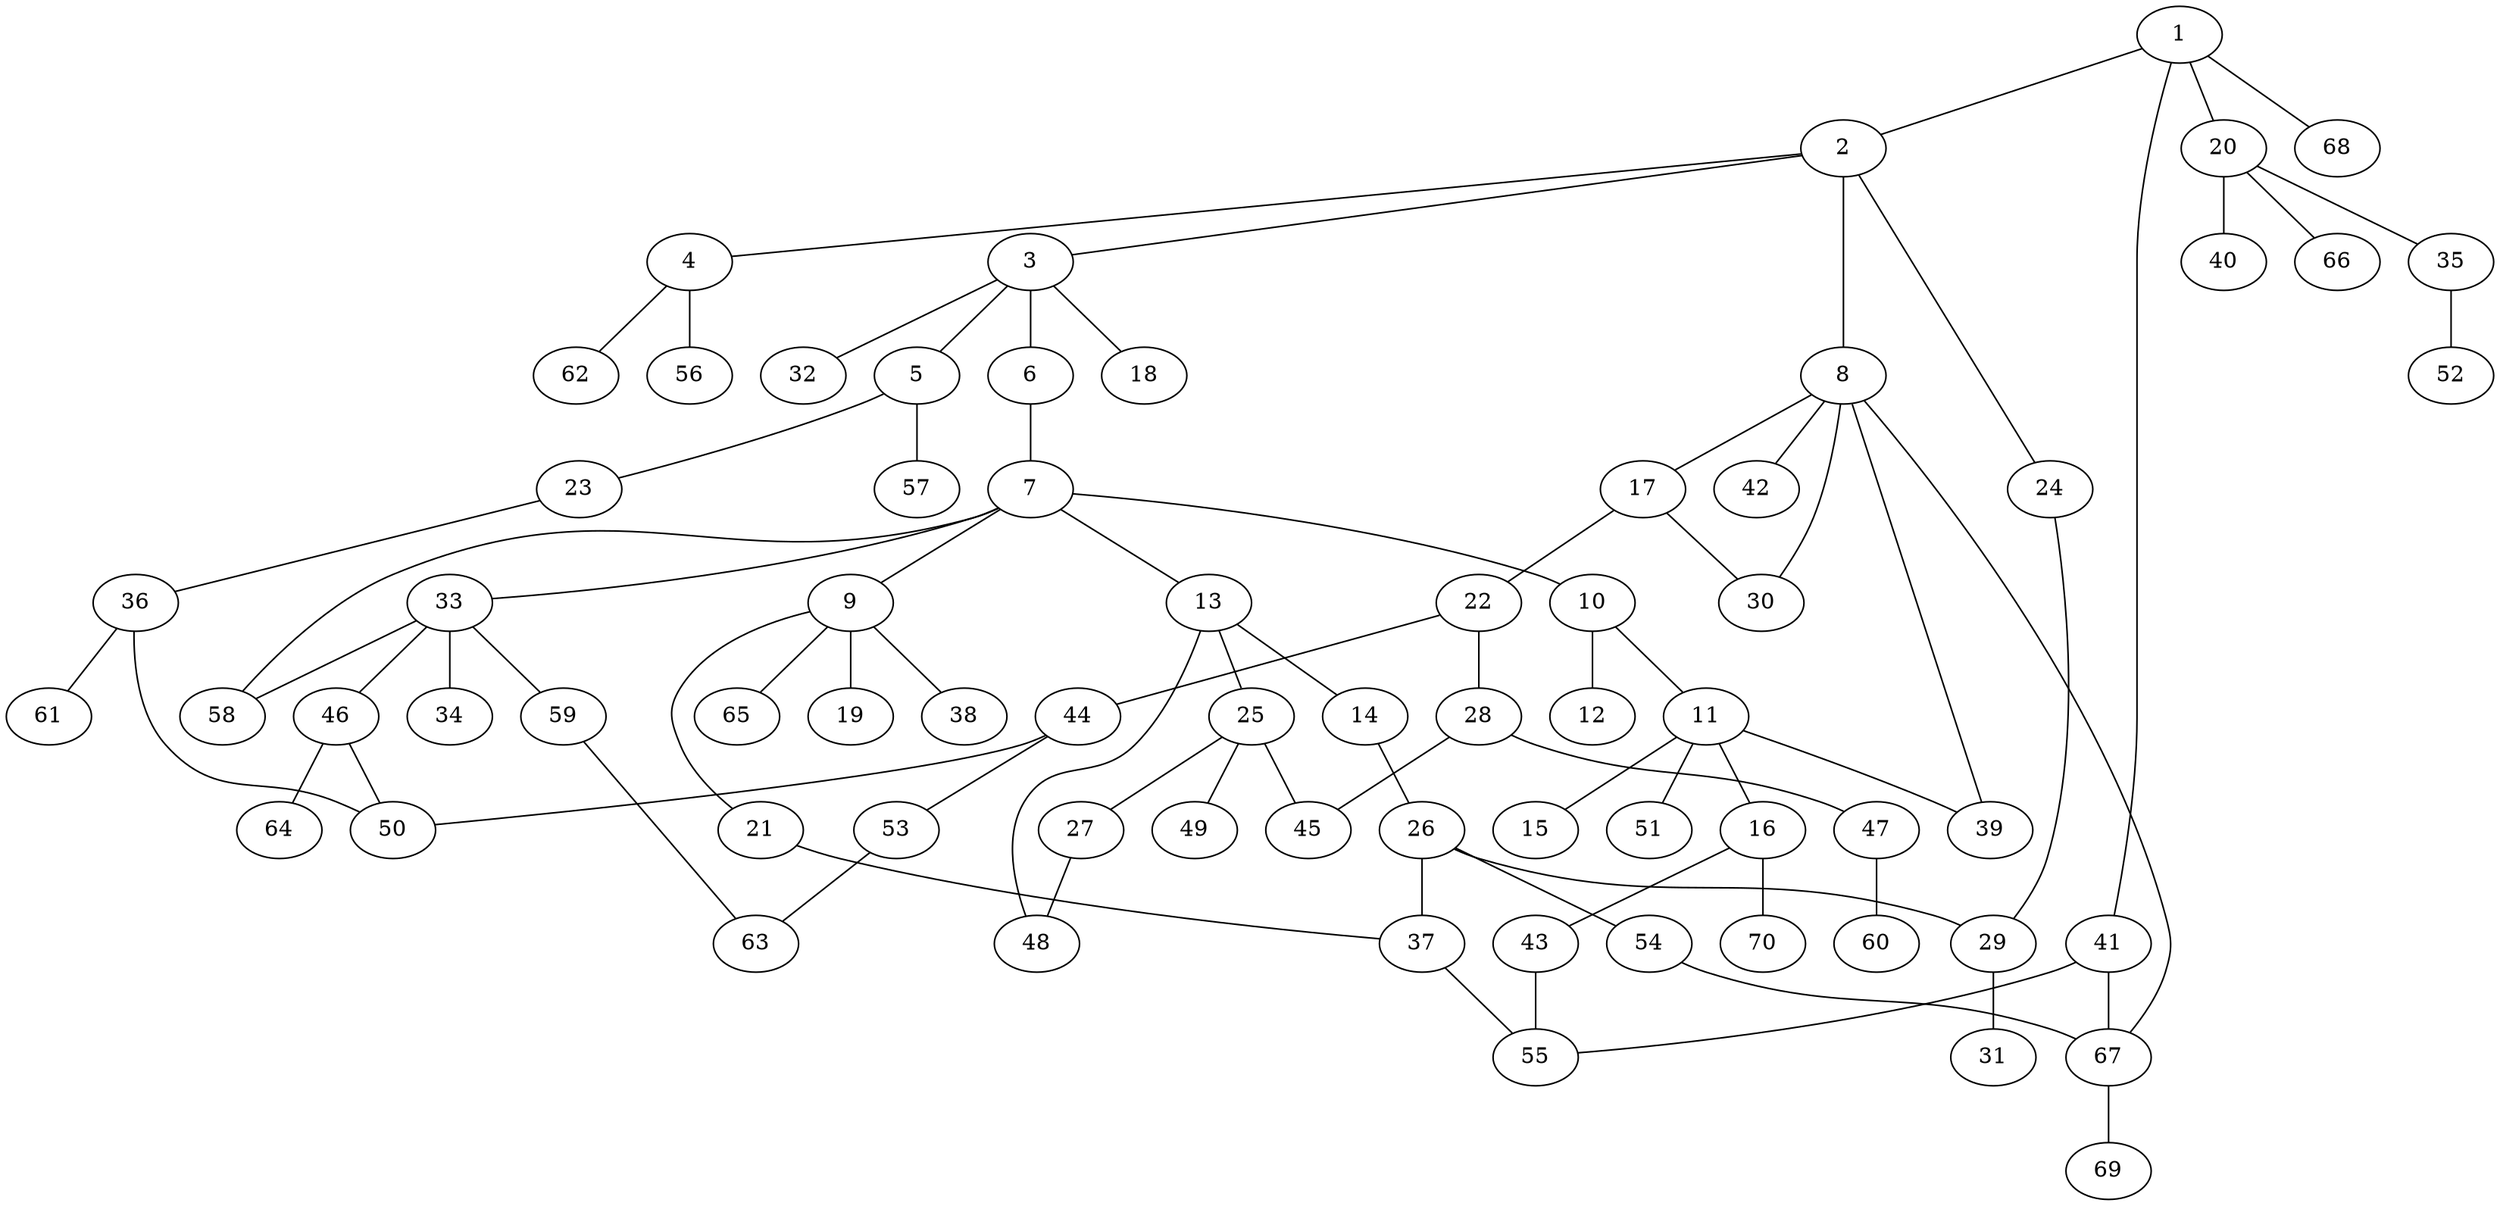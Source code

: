 graph graphname {1--2
1--20
1--41
1--68
2--3
2--4
2--8
2--24
3--5
3--6
3--18
3--32
4--56
4--62
5--23
5--57
6--7
7--9
7--10
7--13
7--33
7--58
8--17
8--30
8--39
8--42
8--67
9--19
9--21
9--38
9--65
10--11
10--12
11--15
11--16
11--39
11--51
13--14
13--25
13--48
14--26
16--43
16--70
17--22
17--30
20--35
20--40
20--66
21--37
22--28
22--44
23--36
24--29
25--27
25--45
25--49
26--29
26--37
26--54
27--48
28--45
28--47
29--31
33--34
33--46
33--58
33--59
35--52
36--50
36--61
37--55
41--55
41--67
43--55
44--50
44--53
46--50
46--64
47--60
53--63
54--67
59--63
67--69
}